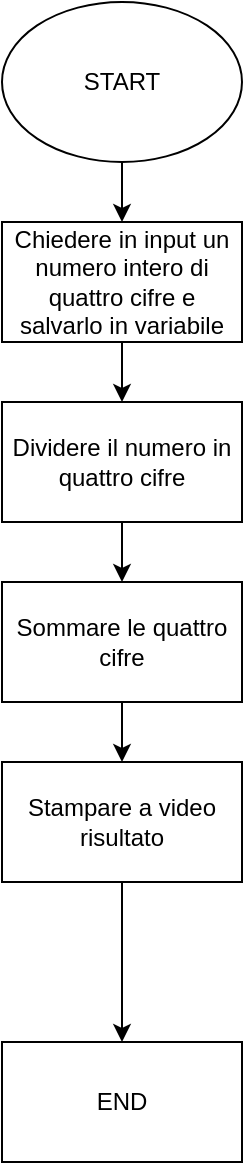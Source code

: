 <mxfile version="24.0.7" type="device">
  <diagram name="Pagina-1" id="BL5m8A6FJCK8gkdFeMHz">
    <mxGraphModel dx="880" dy="529" grid="1" gridSize="10" guides="1" tooltips="1" connect="1" arrows="1" fold="1" page="1" pageScale="1" pageWidth="827" pageHeight="1169" math="0" shadow="0">
      <root>
        <mxCell id="0" />
        <mxCell id="1" parent="0" />
        <mxCell id="F5wvV-RE6pf7aEKNAKgd-3" value="" style="edgeStyle=orthogonalEdgeStyle;rounded=0;orthogonalLoop=1;jettySize=auto;html=1;" edge="1" parent="1" source="F5wvV-RE6pf7aEKNAKgd-1" target="F5wvV-RE6pf7aEKNAKgd-2">
          <mxGeometry relative="1" as="geometry" />
        </mxCell>
        <mxCell id="F5wvV-RE6pf7aEKNAKgd-1" value="START" style="ellipse;whiteSpace=wrap;html=1;" vertex="1" parent="1">
          <mxGeometry x="354" y="10" width="120" height="80" as="geometry" />
        </mxCell>
        <mxCell id="F5wvV-RE6pf7aEKNAKgd-5" value="" style="edgeStyle=orthogonalEdgeStyle;rounded=0;orthogonalLoop=1;jettySize=auto;html=1;" edge="1" parent="1" source="F5wvV-RE6pf7aEKNAKgd-2" target="F5wvV-RE6pf7aEKNAKgd-4">
          <mxGeometry relative="1" as="geometry" />
        </mxCell>
        <mxCell id="F5wvV-RE6pf7aEKNAKgd-2" value="Chiedere in input un numero intero di quattro cifre e salvarlo in variabile" style="whiteSpace=wrap;html=1;" vertex="1" parent="1">
          <mxGeometry x="354" y="120" width="120" height="60" as="geometry" />
        </mxCell>
        <mxCell id="F5wvV-RE6pf7aEKNAKgd-9" value="" style="edgeStyle=orthogonalEdgeStyle;rounded=0;orthogonalLoop=1;jettySize=auto;html=1;" edge="1" parent="1" source="F5wvV-RE6pf7aEKNAKgd-4" target="F5wvV-RE6pf7aEKNAKgd-8">
          <mxGeometry relative="1" as="geometry" />
        </mxCell>
        <mxCell id="F5wvV-RE6pf7aEKNAKgd-4" value="Dividere il numero in quattro cifre" style="whiteSpace=wrap;html=1;" vertex="1" parent="1">
          <mxGeometry x="354" y="210" width="120" height="60" as="geometry" />
        </mxCell>
        <mxCell id="F5wvV-RE6pf7aEKNAKgd-11" value="" style="edgeStyle=orthogonalEdgeStyle;rounded=0;orthogonalLoop=1;jettySize=auto;html=1;" edge="1" parent="1" source="F5wvV-RE6pf7aEKNAKgd-8" target="F5wvV-RE6pf7aEKNAKgd-10">
          <mxGeometry relative="1" as="geometry" />
        </mxCell>
        <mxCell id="F5wvV-RE6pf7aEKNAKgd-8" value="Sommare le quattro cifre" style="whiteSpace=wrap;html=1;" vertex="1" parent="1">
          <mxGeometry x="354" y="300" width="120" height="60" as="geometry" />
        </mxCell>
        <mxCell id="F5wvV-RE6pf7aEKNAKgd-13" value="" style="edgeStyle=orthogonalEdgeStyle;rounded=0;orthogonalLoop=1;jettySize=auto;html=1;" edge="1" parent="1" source="F5wvV-RE6pf7aEKNAKgd-10" target="F5wvV-RE6pf7aEKNAKgd-12">
          <mxGeometry relative="1" as="geometry" />
        </mxCell>
        <mxCell id="F5wvV-RE6pf7aEKNAKgd-10" value="Stampare a video risultato" style="whiteSpace=wrap;html=1;" vertex="1" parent="1">
          <mxGeometry x="354" y="390" width="120" height="60" as="geometry" />
        </mxCell>
        <mxCell id="F5wvV-RE6pf7aEKNAKgd-12" value="END" style="whiteSpace=wrap;html=1;" vertex="1" parent="1">
          <mxGeometry x="354" y="530" width="120" height="60" as="geometry" />
        </mxCell>
      </root>
    </mxGraphModel>
  </diagram>
</mxfile>
